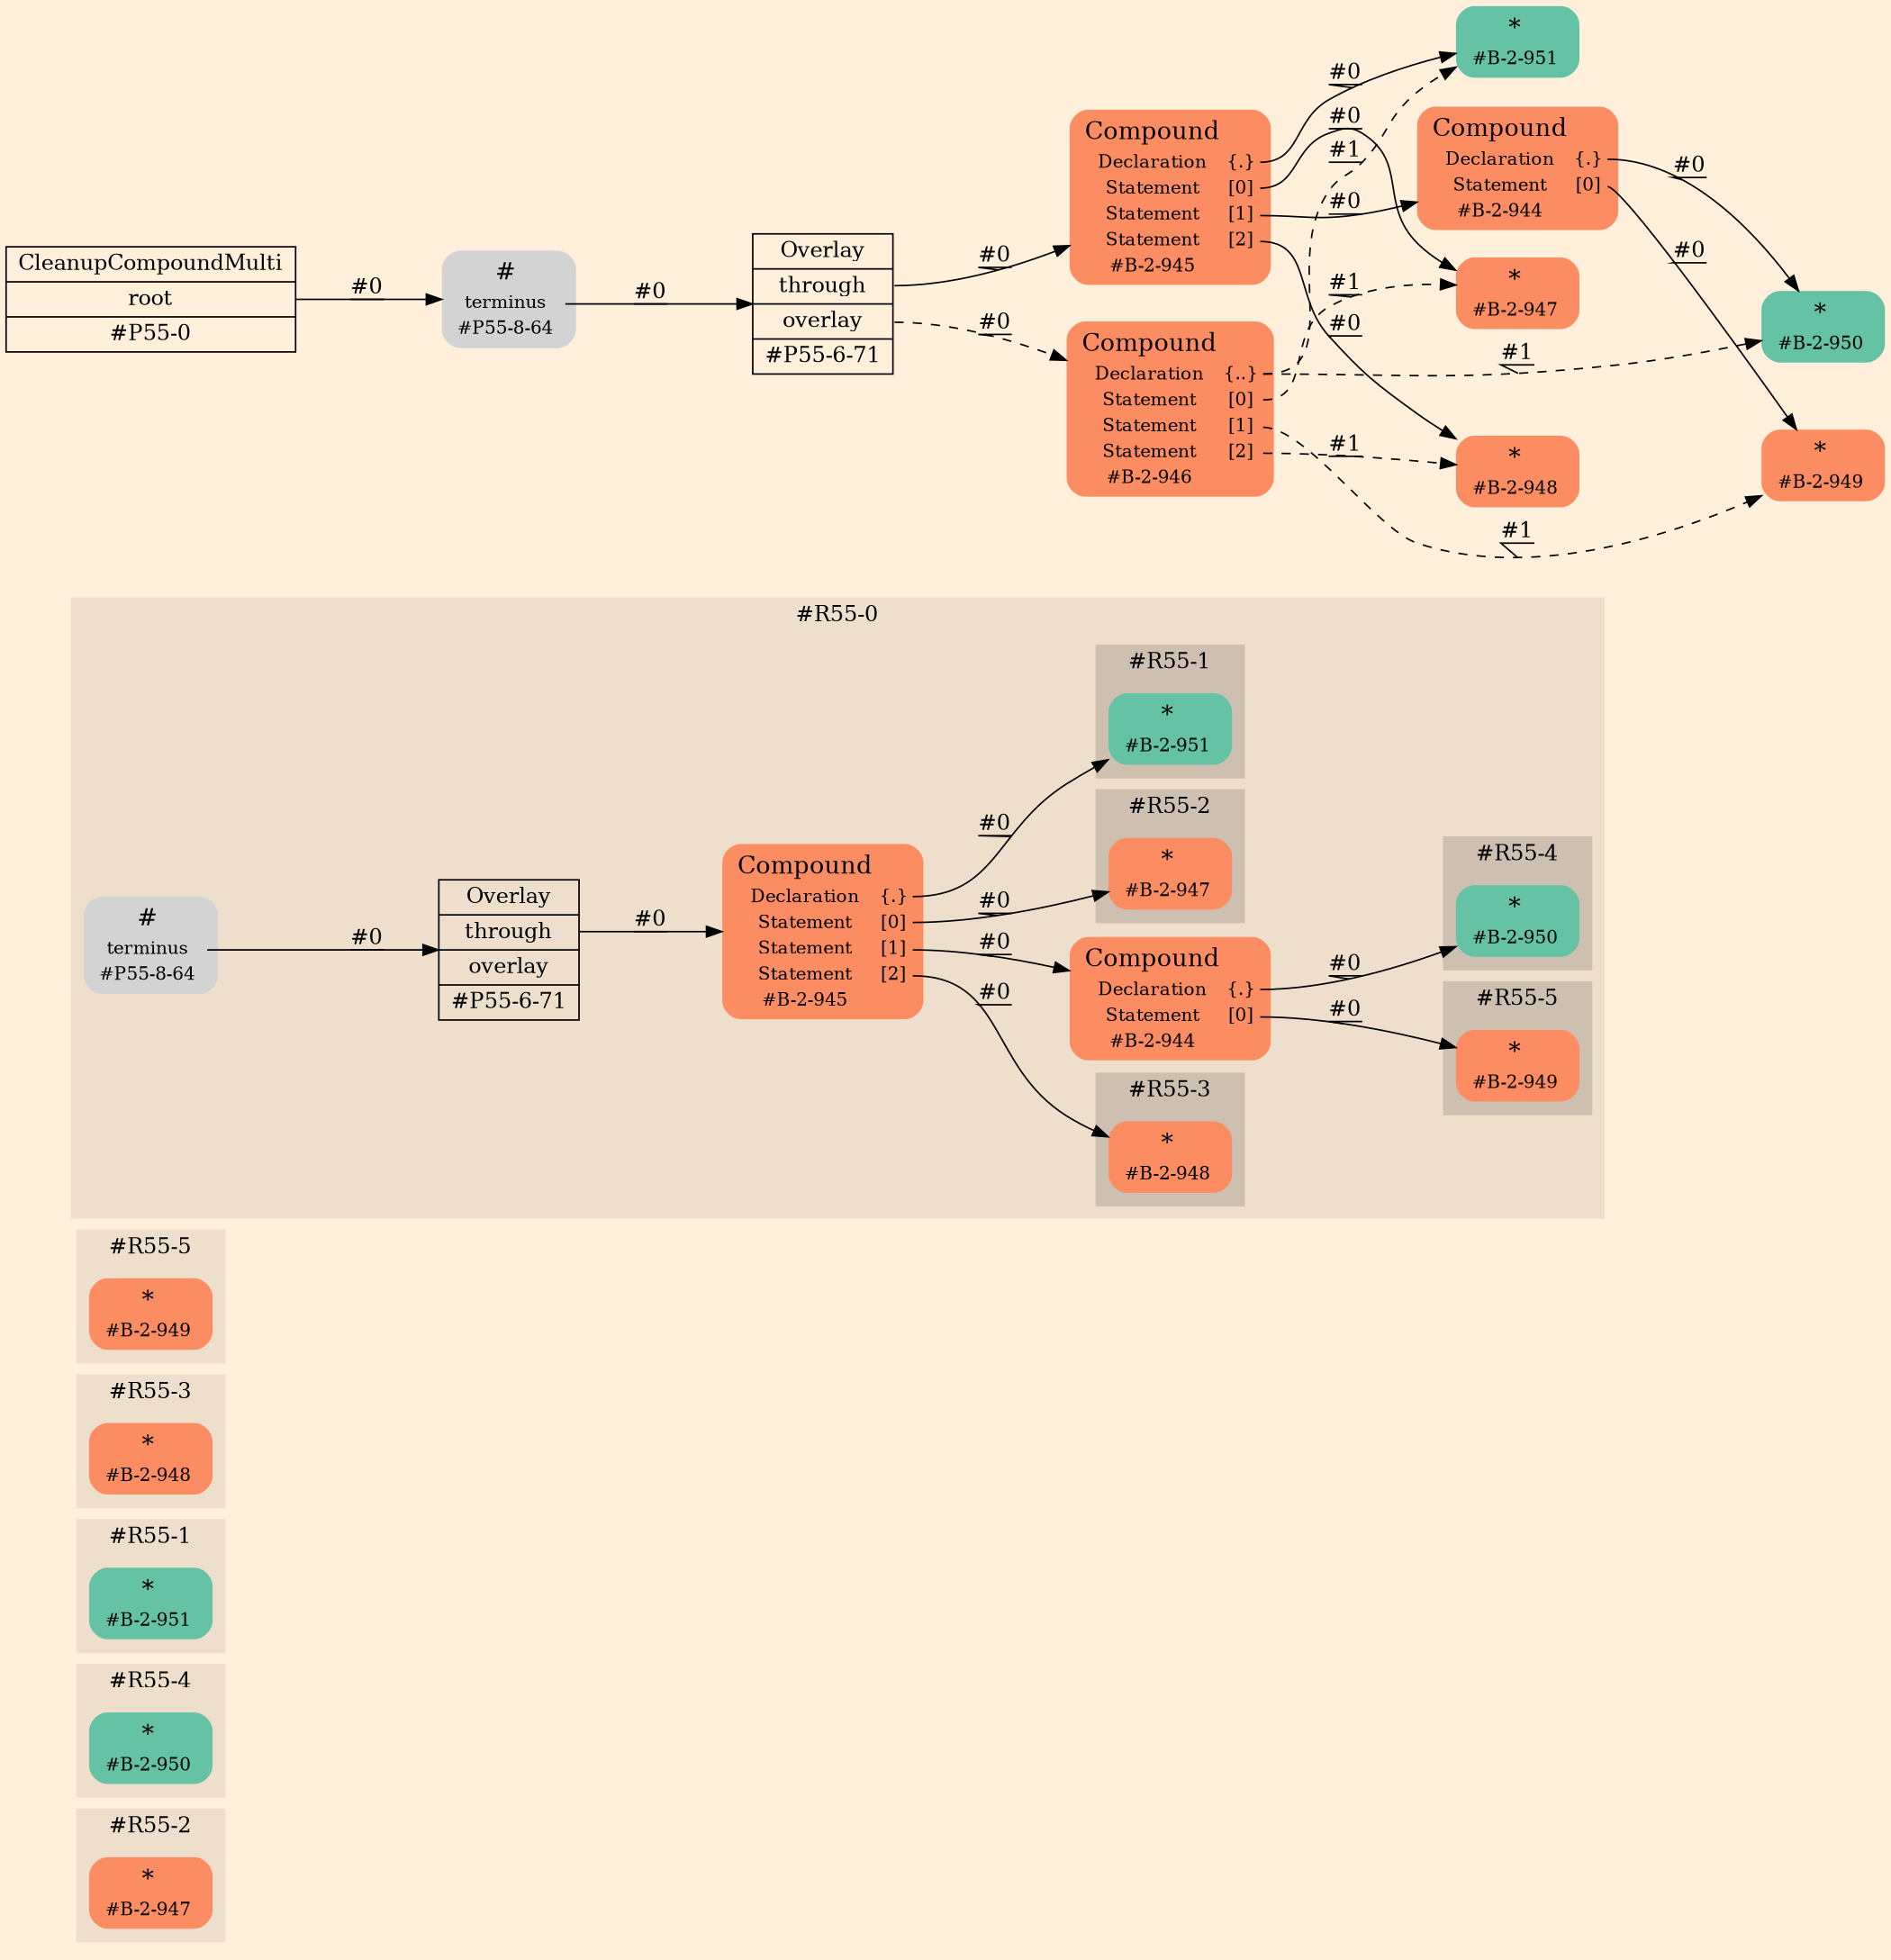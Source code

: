 digraph Inferno {
graph [
rankdir = "LR"
ranksep = 1.0
size = "14,20"
bgcolor = antiquewhite1
color = black
fontcolor = black
];
node [
];
subgraph "cluster#R55-2" {
label = "#R55-2"
style = "filled"
color = antiquewhite2
"#R55-2/#B-2-947" [
shape = "plaintext"
fillcolor = "/set28/2"
label = <<TABLE BORDER="0" CELLBORDER="0" CELLSPACING="0">
 <TR>
  <TD><FONT POINT-SIZE="16.0">*</FONT></TD>
  <TD></TD>
 </TR>
 <TR>
  <TD>#B-2-947</TD>
  <TD PORT="port0"></TD>
 </TR>
</TABLE>>
style = "rounded,filled"
fontsize = "12"
];
}
subgraph "cluster#R55-4" {
label = "#R55-4"
style = "filled"
color = antiquewhite2
"#R55-4/#B-2-950" [
shape = "plaintext"
fillcolor = "/set28/1"
label = <<TABLE BORDER="0" CELLBORDER="0" CELLSPACING="0">
 <TR>
  <TD><FONT POINT-SIZE="16.0">*</FONT></TD>
  <TD></TD>
 </TR>
 <TR>
  <TD>#B-2-950</TD>
  <TD PORT="port0"></TD>
 </TR>
</TABLE>>
style = "rounded,filled"
fontsize = "12"
];
}
subgraph "cluster#R55-1" {
label = "#R55-1"
style = "filled"
color = antiquewhite2
"#R55-1/#B-2-951" [
shape = "plaintext"
fillcolor = "/set28/1"
label = <<TABLE BORDER="0" CELLBORDER="0" CELLSPACING="0">
 <TR>
  <TD><FONT POINT-SIZE="16.0">*</FONT></TD>
  <TD></TD>
 </TR>
 <TR>
  <TD>#B-2-951</TD>
  <TD PORT="port0"></TD>
 </TR>
</TABLE>>
style = "rounded,filled"
fontsize = "12"
];
}
subgraph "cluster#R55-3" {
label = "#R55-3"
style = "filled"
color = antiquewhite2
"#R55-3/#B-2-948" [
shape = "plaintext"
fillcolor = "/set28/2"
label = <<TABLE BORDER="0" CELLBORDER="0" CELLSPACING="0">
 <TR>
  <TD><FONT POINT-SIZE="16.0">*</FONT></TD>
  <TD></TD>
 </TR>
 <TR>
  <TD>#B-2-948</TD>
  <TD PORT="port0"></TD>
 </TR>
</TABLE>>
style = "rounded,filled"
fontsize = "12"
];
}
subgraph "cluster#R55-5" {
label = "#R55-5"
style = "filled"
color = antiquewhite2
"#R55-5/#B-2-949" [
shape = "plaintext"
fillcolor = "/set28/2"
label = <<TABLE BORDER="0" CELLBORDER="0" CELLSPACING="0">
 <TR>
  <TD><FONT POINT-SIZE="16.0">*</FONT></TD>
  <TD></TD>
 </TR>
 <TR>
  <TD>#B-2-949</TD>
  <TD PORT="port0"></TD>
 </TR>
</TABLE>>
style = "rounded,filled"
fontsize = "12"
];
}
subgraph "cluster#R55-0" {
label = "#R55-0"
style = "filled"
color = antiquewhite2
"#R55-0/#B-2-944" [
shape = "plaintext"
fillcolor = "/set28/2"
label = <<TABLE BORDER="0" CELLBORDER="0" CELLSPACING="0">
 <TR>
  <TD><FONT POINT-SIZE="16.0">Compound</FONT></TD>
  <TD></TD>
 </TR>
 <TR>
  <TD>Declaration</TD>
  <TD PORT="port0">{.}</TD>
 </TR>
 <TR>
  <TD>Statement</TD>
  <TD PORT="port1">[0]</TD>
 </TR>
 <TR>
  <TD>#B-2-944</TD>
  <TD PORT="port2"></TD>
 </TR>
</TABLE>>
style = "rounded,filled"
fontsize = "12"
];
"#R55-0/#B-2-945" [
shape = "plaintext"
fillcolor = "/set28/2"
label = <<TABLE BORDER="0" CELLBORDER="0" CELLSPACING="0">
 <TR>
  <TD><FONT POINT-SIZE="16.0">Compound</FONT></TD>
  <TD></TD>
 </TR>
 <TR>
  <TD>Declaration</TD>
  <TD PORT="port0">{.}</TD>
 </TR>
 <TR>
  <TD>Statement</TD>
  <TD PORT="port1">[0]</TD>
 </TR>
 <TR>
  <TD>Statement</TD>
  <TD PORT="port2">[1]</TD>
 </TR>
 <TR>
  <TD>Statement</TD>
  <TD PORT="port3">[2]</TD>
 </TR>
 <TR>
  <TD>#B-2-945</TD>
  <TD PORT="port4"></TD>
 </TR>
</TABLE>>
style = "rounded,filled"
fontsize = "12"
];
"#R55-0/#P55-8-64" [
shape = "plaintext"
label = <<TABLE BORDER="0" CELLBORDER="0" CELLSPACING="0">
 <TR>
  <TD><FONT POINT-SIZE="16.0">#</FONT></TD>
  <TD></TD>
 </TR>
 <TR>
  <TD>terminus</TD>
  <TD PORT="port0"></TD>
 </TR>
 <TR>
  <TD>#P55-8-64</TD>
  <TD PORT="port1"></TD>
 </TR>
</TABLE>>
style = "rounded,filled"
fontsize = "12"
];
"#R55-0/#P55-6-71" [
shape = "record"
fillcolor = antiquewhite2
label = "<fixed> Overlay | <port0> through | <port1> overlay | <port2> #P55-6-71"
style = "filled"
fontsize = "14"
color = black
fontcolor = black
];
subgraph "cluster#R55-5" {
label = "#R55-5"
style = "filled"
color = antiquewhite3
"#R55-0/#B-2-949" [
shape = "plaintext"
fillcolor = "/set28/2"
label = <<TABLE BORDER="0" CELLBORDER="0" CELLSPACING="0">
 <TR>
  <TD><FONT POINT-SIZE="16.0">*</FONT></TD>
  <TD></TD>
 </TR>
 <TR>
  <TD>#B-2-949</TD>
  <TD PORT="port0"></TD>
 </TR>
</TABLE>>
style = "rounded,filled"
fontsize = "12"
];
}
subgraph "cluster#R55-3" {
label = "#R55-3"
style = "filled"
color = antiquewhite3
"#R55-0/#B-2-948" [
shape = "plaintext"
fillcolor = "/set28/2"
label = <<TABLE BORDER="0" CELLBORDER="0" CELLSPACING="0">
 <TR>
  <TD><FONT POINT-SIZE="16.0">*</FONT></TD>
  <TD></TD>
 </TR>
 <TR>
  <TD>#B-2-948</TD>
  <TD PORT="port0"></TD>
 </TR>
</TABLE>>
style = "rounded,filled"
fontsize = "12"
];
}
subgraph "cluster#R55-1" {
label = "#R55-1"
style = "filled"
color = antiquewhite3
"#R55-0/#B-2-951" [
shape = "plaintext"
fillcolor = "/set28/1"
label = <<TABLE BORDER="0" CELLBORDER="0" CELLSPACING="0">
 <TR>
  <TD><FONT POINT-SIZE="16.0">*</FONT></TD>
  <TD></TD>
 </TR>
 <TR>
  <TD>#B-2-951</TD>
  <TD PORT="port0"></TD>
 </TR>
</TABLE>>
style = "rounded,filled"
fontsize = "12"
];
}
subgraph "cluster#R55-4" {
label = "#R55-4"
style = "filled"
color = antiquewhite3
"#R55-0/#B-2-950" [
shape = "plaintext"
fillcolor = "/set28/1"
label = <<TABLE BORDER="0" CELLBORDER="0" CELLSPACING="0">
 <TR>
  <TD><FONT POINT-SIZE="16.0">*</FONT></TD>
  <TD></TD>
 </TR>
 <TR>
  <TD>#B-2-950</TD>
  <TD PORT="port0"></TD>
 </TR>
</TABLE>>
style = "rounded,filled"
fontsize = "12"
];
}
subgraph "cluster#R55-2" {
label = "#R55-2"
style = "filled"
color = antiquewhite3
"#R55-0/#B-2-947" [
shape = "plaintext"
fillcolor = "/set28/2"
label = <<TABLE BORDER="0" CELLBORDER="0" CELLSPACING="0">
 <TR>
  <TD><FONT POINT-SIZE="16.0">*</FONT></TD>
  <TD></TD>
 </TR>
 <TR>
  <TD>#B-2-947</TD>
  <TD PORT="port0"></TD>
 </TR>
</TABLE>>
style = "rounded,filled"
fontsize = "12"
];
}
}
"CR#P55-0" [
shape = "record"
fillcolor = antiquewhite1
label = "<fixed> CleanupCompoundMulti | <port0> root | <port1> #P55-0"
style = "filled"
fontsize = "14"
color = black
fontcolor = black
];
"#P55-8-64" [
shape = "plaintext"
label = <<TABLE BORDER="0" CELLBORDER="0" CELLSPACING="0">
 <TR>
  <TD><FONT POINT-SIZE="16.0">#</FONT></TD>
  <TD></TD>
 </TR>
 <TR>
  <TD>terminus</TD>
  <TD PORT="port0"></TD>
 </TR>
 <TR>
  <TD>#P55-8-64</TD>
  <TD PORT="port1"></TD>
 </TR>
</TABLE>>
style = "rounded,filled"
fontsize = "12"
];
"#P55-6-71" [
shape = "record"
fillcolor = antiquewhite1
label = "<fixed> Overlay | <port0> through | <port1> overlay | <port2> #P55-6-71"
style = "filled"
fontsize = "14"
color = black
fontcolor = black
];
"#B-2-945" [
shape = "plaintext"
fillcolor = "/set28/2"
label = <<TABLE BORDER="0" CELLBORDER="0" CELLSPACING="0">
 <TR>
  <TD><FONT POINT-SIZE="16.0">Compound</FONT></TD>
  <TD></TD>
 </TR>
 <TR>
  <TD>Declaration</TD>
  <TD PORT="port0">{.}</TD>
 </TR>
 <TR>
  <TD>Statement</TD>
  <TD PORT="port1">[0]</TD>
 </TR>
 <TR>
  <TD>Statement</TD>
  <TD PORT="port2">[1]</TD>
 </TR>
 <TR>
  <TD>Statement</TD>
  <TD PORT="port3">[2]</TD>
 </TR>
 <TR>
  <TD>#B-2-945</TD>
  <TD PORT="port4"></TD>
 </TR>
</TABLE>>
style = "rounded,filled"
fontsize = "12"
];
"#B-2-951" [
shape = "plaintext"
fillcolor = "/set28/1"
label = <<TABLE BORDER="0" CELLBORDER="0" CELLSPACING="0">
 <TR>
  <TD><FONT POINT-SIZE="16.0">*</FONT></TD>
  <TD></TD>
 </TR>
 <TR>
  <TD>#B-2-951</TD>
  <TD PORT="port0"></TD>
 </TR>
</TABLE>>
style = "rounded,filled"
fontsize = "12"
];
"#B-2-947" [
shape = "plaintext"
fillcolor = "/set28/2"
label = <<TABLE BORDER="0" CELLBORDER="0" CELLSPACING="0">
 <TR>
  <TD><FONT POINT-SIZE="16.0">*</FONT></TD>
  <TD></TD>
 </TR>
 <TR>
  <TD>#B-2-947</TD>
  <TD PORT="port0"></TD>
 </TR>
</TABLE>>
style = "rounded,filled"
fontsize = "12"
];
"#B-2-944" [
shape = "plaintext"
fillcolor = "/set28/2"
label = <<TABLE BORDER="0" CELLBORDER="0" CELLSPACING="0">
 <TR>
  <TD><FONT POINT-SIZE="16.0">Compound</FONT></TD>
  <TD></TD>
 </TR>
 <TR>
  <TD>Declaration</TD>
  <TD PORT="port0">{.}</TD>
 </TR>
 <TR>
  <TD>Statement</TD>
  <TD PORT="port1">[0]</TD>
 </TR>
 <TR>
  <TD>#B-2-944</TD>
  <TD PORT="port2"></TD>
 </TR>
</TABLE>>
style = "rounded,filled"
fontsize = "12"
];
"#B-2-950" [
shape = "plaintext"
fillcolor = "/set28/1"
label = <<TABLE BORDER="0" CELLBORDER="0" CELLSPACING="0">
 <TR>
  <TD><FONT POINT-SIZE="16.0">*</FONT></TD>
  <TD></TD>
 </TR>
 <TR>
  <TD>#B-2-950</TD>
  <TD PORT="port0"></TD>
 </TR>
</TABLE>>
style = "rounded,filled"
fontsize = "12"
];
"#B-2-949" [
shape = "plaintext"
fillcolor = "/set28/2"
label = <<TABLE BORDER="0" CELLBORDER="0" CELLSPACING="0">
 <TR>
  <TD><FONT POINT-SIZE="16.0">*</FONT></TD>
  <TD></TD>
 </TR>
 <TR>
  <TD>#B-2-949</TD>
  <TD PORT="port0"></TD>
 </TR>
</TABLE>>
style = "rounded,filled"
fontsize = "12"
];
"#B-2-948" [
shape = "plaintext"
fillcolor = "/set28/2"
label = <<TABLE BORDER="0" CELLBORDER="0" CELLSPACING="0">
 <TR>
  <TD><FONT POINT-SIZE="16.0">*</FONT></TD>
  <TD></TD>
 </TR>
 <TR>
  <TD>#B-2-948</TD>
  <TD PORT="port0"></TD>
 </TR>
</TABLE>>
style = "rounded,filled"
fontsize = "12"
];
"#B-2-946" [
shape = "plaintext"
fillcolor = "/set28/2"
label = <<TABLE BORDER="0" CELLBORDER="0" CELLSPACING="0">
 <TR>
  <TD><FONT POINT-SIZE="16.0">Compound</FONT></TD>
  <TD></TD>
 </TR>
 <TR>
  <TD>Declaration</TD>
  <TD PORT="port0">{..}</TD>
 </TR>
 <TR>
  <TD>Statement</TD>
  <TD PORT="port1">[0]</TD>
 </TR>
 <TR>
  <TD>Statement</TD>
  <TD PORT="port2">[1]</TD>
 </TR>
 <TR>
  <TD>Statement</TD>
  <TD PORT="port3">[2]</TD>
 </TR>
 <TR>
  <TD>#B-2-946</TD>
  <TD PORT="port4"></TD>
 </TR>
</TABLE>>
style = "rounded,filled"
fontsize = "12"
];
"CR#P55-0":port0 -> "#P55-8-64" [style="solid"
label = "#0"
decorate = true
color = black
fontcolor = black
];
"#P55-8-64":port0 -> "#P55-6-71" [style="solid"
label = "#0"
decorate = true
color = black
fontcolor = black
];
"#P55-6-71":port0 -> "#B-2-945" [style="solid"
label = "#0"
decorate = true
color = black
fontcolor = black
];
"#P55-6-71":port1 -> "#B-2-946" [style="dashed"
label = "#0"
decorate = true
color = black
fontcolor = black
];
"#B-2-945":port0 -> "#B-2-951" [style="solid"
label = "#0"
decorate = true
color = black
fontcolor = black
];
"#B-2-945":port1 -> "#B-2-947" [style="solid"
label = "#0"
decorate = true
color = black
fontcolor = black
];
"#B-2-945":port2 -> "#B-2-944" [style="solid"
label = "#0"
decorate = true
color = black
fontcolor = black
];
"#B-2-945":port3 -> "#B-2-948" [style="solid"
label = "#0"
decorate = true
color = black
fontcolor = black
];
"#B-2-944":port0 -> "#B-2-950" [style="solid"
label = "#0"
decorate = true
color = black
fontcolor = black
];
"#B-2-944":port1 -> "#B-2-949" [style="solid"
label = "#0"
decorate = true
color = black
fontcolor = black
];
"#B-2-946":port0 -> "#B-2-950" [style="dashed"
label = "#1"
decorate = true
color = black
fontcolor = black
];
"#B-2-946":port0 -> "#B-2-951" [style="dashed"
label = "#1"
decorate = true
color = black
fontcolor = black
];
"#B-2-946":port1 -> "#B-2-947" [style="dashed"
label = "#1"
decorate = true
color = black
fontcolor = black
];
"#B-2-946":port2 -> "#B-2-949" [style="dashed"
label = "#1"
decorate = true
color = black
fontcolor = black
];
"#B-2-946":port3 -> "#B-2-948" [style="dashed"
label = "#1"
decorate = true
color = black
fontcolor = black
];
"#R55-0/#B-2-944":port0 -> "#R55-0/#B-2-950" [style="solid"
label = "#0"
decorate = true
color = black
fontcolor = black
];
"#R55-0/#B-2-944":port1 -> "#R55-0/#B-2-949" [style="solid"
label = "#0"
decorate = true
color = black
fontcolor = black
];
"#R55-0/#B-2-945":port0 -> "#R55-0/#B-2-951" [style="solid"
label = "#0"
decorate = true
color = black
fontcolor = black
];
"#R55-0/#B-2-945":port1 -> "#R55-0/#B-2-947" [style="solid"
label = "#0"
decorate = true
color = black
fontcolor = black
];
"#R55-0/#B-2-945":port2 -> "#R55-0/#B-2-944" [style="solid"
label = "#0"
decorate = true
color = black
fontcolor = black
];
"#R55-0/#B-2-945":port3 -> "#R55-0/#B-2-948" [style="solid"
label = "#0"
decorate = true
color = black
fontcolor = black
];
"#R55-0/#P55-8-64":port0 -> "#R55-0/#P55-6-71" [style="solid"
label = "#0"
decorate = true
color = black
fontcolor = black
];
"#R55-0/#P55-6-71":port0 -> "#R55-0/#B-2-945" [style="solid"
label = "#0"
decorate = true
color = black
fontcolor = black
];
}
